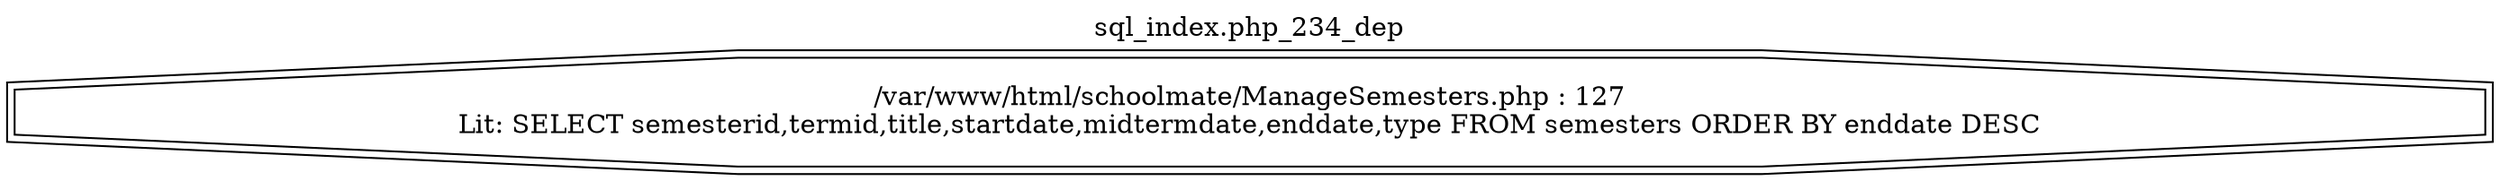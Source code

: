 digraph cfg {
  label="sql_index.php_234_dep";
  labelloc=t;
  n1 [shape=doubleoctagon, label="/var/www/html/schoolmate/ManageSemesters.php : 127\nLit: SELECT semesterid,termid,title,startdate,midtermdate,enddate,type FROM semesters ORDER BY enddate DESC\n"];
}
